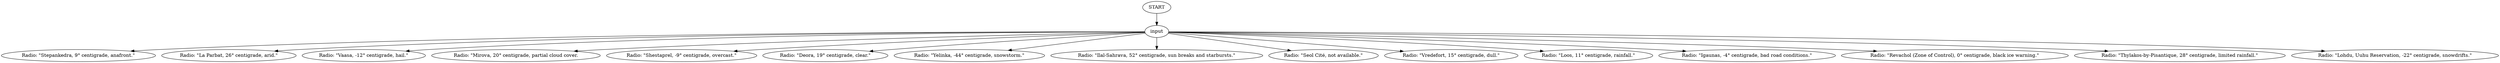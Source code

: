 # WHIRLING F2 / RADIO barks
# A radio tuned to an interisolar weather-station.
# ==================================================
digraph G {
	  0 [label="START"];
	  1 [label="input"];
	  2 [label="Radio: \"Stepankedra, 9° centigrade, anafront.\""];
	  3 [label="Radio: \"La Parbat, 26° centigrade, arid.\""];
	  4 [label="Radio: \"Vaasa, -12° centigrade, hail.\""];
	  5 [label="Radio: \"Mirova, 20° centigrade, partial cloud cover."];
	  6 [label="Radio: \"Shestaprel, -9° centigrade, overcast.\""];
	  7 [label="Radio: \"Deora, 19° centigrade, clear.\""];
	  8 [label="Radio: \"Yelinka, -44° centigrade, snowstorm.\""];
	  9 [label="Radio: \"Ilal-Sahrava, 52° centigrade, sun breaks and starbursts.\""];
	  10 [label="Radio: \"Seol Cité, not available.\""];
	  12 [label="Radio: \"Vredefort, 15° centigrade, dull.\""];
	  13 [label="Radio: \"Loos, 11° centigrade, rainfall.\""];
	  14 [label="Radio: \"Igaunas, -4° centigrade, bad road conditions.\""];
	  15 [label="Radio: \"Revachol (Zone of Control), 0° centigrade, black ice warning.\""];
	  16 [label="Radio: \"Thylakos-by-Pisantique, 28° centigrade, limited rainfall.\""];
	  17 [label="Radio: \"Lohdu, Uuhu Reservation, -22° centigrade, snowdrifts.\""];
	  0 -> 1
	  1 -> 2
	  1 -> 3
	  1 -> 4
	  1 -> 5
	  1 -> 6
	  1 -> 7
	  1 -> 8
	  1 -> 9
	  1 -> 10
	  1 -> 12
	  1 -> 13
	  1 -> 14
	  1 -> 15
	  1 -> 16
	  1 -> 17
}

